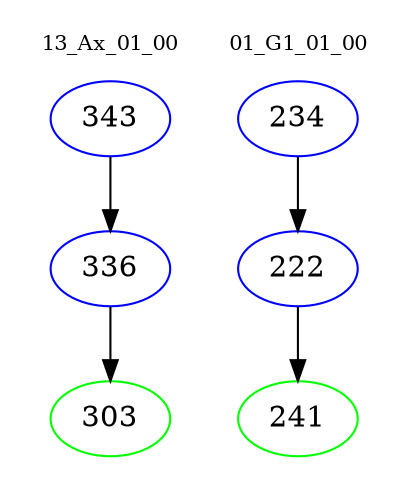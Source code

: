 digraph{
subgraph cluster_0 {
color = white
label = "13_Ax_01_00";
fontsize=10;
T0_343 [label="343", color="blue"]
T0_343 -> T0_336 [color="black"]
T0_336 [label="336", color="blue"]
T0_336 -> T0_303 [color="black"]
T0_303 [label="303", color="green"]
}
subgraph cluster_1 {
color = white
label = "01_G1_01_00";
fontsize=10;
T1_234 [label="234", color="blue"]
T1_234 -> T1_222 [color="black"]
T1_222 [label="222", color="blue"]
T1_222 -> T1_241 [color="black"]
T1_241 [label="241", color="green"]
}
}
